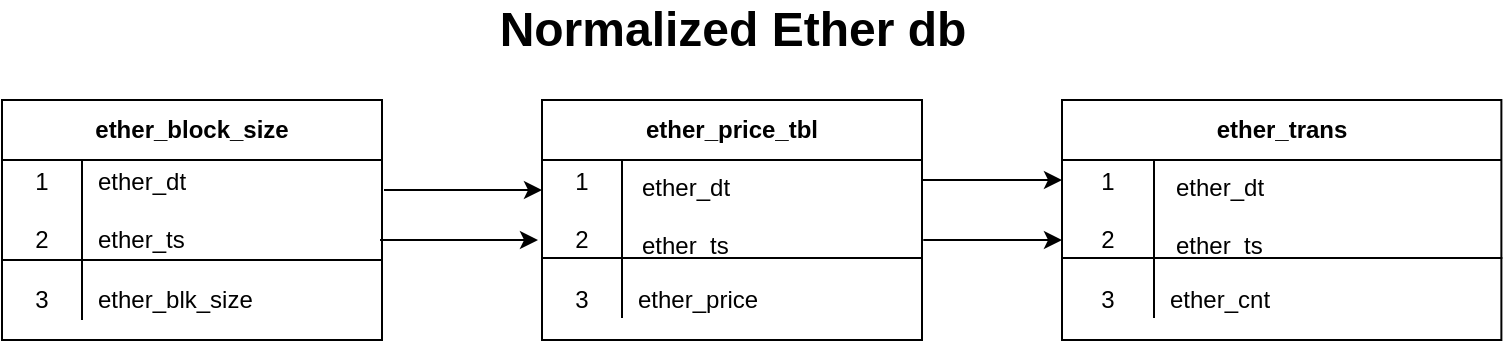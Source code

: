 <mxfile version="14.5.1" type="device"><diagram name="Page-1" id="9f46799a-70d6-7492-0946-bef42562c5a5"><mxGraphModel dx="1346" dy="877" grid="1" gridSize="10" guides="1" tooltips="1" connect="1" arrows="1" fold="1" page="1" pageScale="1" pageWidth="1100" pageHeight="850" background="#ffffff" math="0" shadow="0"><root><mxCell id="0"/><mxCell id="1" parent="0"/><mxCell id="KqXTCR9EMbEKCUedpAhl-150" value="Normalized Ether db" style="text;html=1;align=center;verticalAlign=middle;resizable=0;points=[];autosize=1;fontSize=24;fontStyle=1;container=0;" parent="1" vertex="1"><mxGeometry x="400" y="140" width="250" height="30" as="geometry"/></mxCell><mxCell id="KqXTCR9EMbEKCUedpAhl-120" value="" style="edgeStyle=elbowEdgeStyle;elbow=vertical;endArrow=classic;html=1;" parent="1" edge="1"><mxGeometry x="160" y="190" width="50" height="50" as="geometry"><mxPoint x="351" y="235" as="sourcePoint"/><mxPoint x="430" y="235" as="targetPoint"/></mxGeometry></mxCell><mxCell id="KqXTCR9EMbEKCUedpAhl-88" value="ether_block_size" style="shape=table;html=1;whiteSpace=wrap;startSize=30;container=1;collapsible=0;childLayout=tableLayout;fixedRows=1;rowLines=0;fontStyle=1;align=center;" parent="1" vertex="1"><mxGeometry x="160" y="190" width="190" height="120" as="geometry"/></mxCell><mxCell id="KqXTCR9EMbEKCUedpAhl-89" value="" style="shape=partialRectangle;html=1;whiteSpace=wrap;collapsible=0;dropTarget=0;pointerEvents=0;fillColor=none;top=0;left=0;bottom=1;right=0;points=[[0,0.5],[1,0.5]];portConstraint=eastwest;" parent="KqXTCR9EMbEKCUedpAhl-88" vertex="1"><mxGeometry y="30" width="190" height="50" as="geometry"/></mxCell><mxCell id="KqXTCR9EMbEKCUedpAhl-90" value="1&lt;br&gt;&lt;br&gt;2" style="shape=partialRectangle;html=1;whiteSpace=wrap;connectable=0;fillColor=none;top=0;left=0;bottom=0;right=0;overflow=hidden;container=0;" parent="KqXTCR9EMbEKCUedpAhl-89" vertex="1"><mxGeometry width="40" height="50" as="geometry"/></mxCell><mxCell id="KqXTCR9EMbEKCUedpAhl-91" value="ether_dt&lt;br&gt;&lt;br&gt;ether_ts" style="shape=partialRectangle;html=1;whiteSpace=wrap;connectable=0;fillColor=none;top=0;left=0;bottom=0;right=0;align=left;spacingLeft=6;overflow=hidden;container=0;" parent="KqXTCR9EMbEKCUedpAhl-89" vertex="1"><mxGeometry x="40" width="150" height="50" as="geometry"/></mxCell><mxCell id="KqXTCR9EMbEKCUedpAhl-92" value="" style="shape=partialRectangle;html=1;whiteSpace=wrap;collapsible=0;dropTarget=0;pointerEvents=0;fillColor=none;top=0;left=0;bottom=0;right=0;points=[[0,0.5],[1,0.5]];portConstraint=eastwest;" parent="KqXTCR9EMbEKCUedpAhl-88" vertex="1"><mxGeometry y="80" width="190" height="30" as="geometry"/></mxCell><mxCell id="KqXTCR9EMbEKCUedpAhl-93" value="" style="shape=partialRectangle;html=1;whiteSpace=wrap;connectable=0;fillColor=none;top=0;left=0;bottom=0;right=0;overflow=hidden;container=0;" parent="KqXTCR9EMbEKCUedpAhl-92" vertex="1"><mxGeometry width="40" height="30" as="geometry"/></mxCell><mxCell id="KqXTCR9EMbEKCUedpAhl-94" value="" style="shape=partialRectangle;html=1;whiteSpace=wrap;connectable=0;fillColor=none;top=0;left=0;bottom=0;right=0;align=left;spacingLeft=6;overflow=hidden;container=0;" parent="KqXTCR9EMbEKCUedpAhl-92" vertex="1"><mxGeometry x="40" width="150" height="30" as="geometry"/></mxCell><mxCell id="KqXTCR9EMbEKCUedpAhl-98" value="3" style="shape=partialRectangle;html=1;whiteSpace=wrap;connectable=0;fillColor=none;top=0;left=0;bottom=0;right=0;overflow=hidden;container=0;" parent="1" vertex="1"><mxGeometry x="160" y="275" width="40" height="30" as="geometry"/></mxCell><mxCell id="KqXTCR9EMbEKCUedpAhl-101" value="ether_blk_size" style="shape=partialRectangle;html=1;whiteSpace=wrap;connectable=0;fillColor=none;top=0;left=0;bottom=0;right=0;align=left;spacingLeft=6;overflow=hidden;container=0;" parent="1" vertex="1"><mxGeometry x="200" y="275" width="150" height="30" as="geometry"/></mxCell><mxCell id="G6tzKczKpzQKPgfIHIxj-3" value="" style="edgeStyle=elbowEdgeStyle;elbow=horizontal;endArrow=classic;html=1;" edge="1" parent="1"><mxGeometry x="158" y="215" width="50" height="50" as="geometry"><mxPoint x="349" y="260" as="sourcePoint"/><mxPoint x="428" y="260" as="targetPoint"/></mxGeometry></mxCell><mxCell id="G6tzKczKpzQKPgfIHIxj-6" value="" style="group" vertex="1" connectable="0" parent="1"><mxGeometry x="690" y="190" width="222" height="120" as="geometry"/></mxCell><mxCell id="KqXTCR9EMbEKCUedpAhl-69" value="ether_trans" style="shape=table;html=1;whiteSpace=wrap;startSize=30;container=1;collapsible=0;childLayout=tableLayout;fixedRows=1;rowLines=0;fontStyle=1;align=center;" parent="G6tzKczKpzQKPgfIHIxj-6" vertex="1"><mxGeometry width="219.688" height="120" as="geometry"/></mxCell><mxCell id="KqXTCR9EMbEKCUedpAhl-70" value="" style="shape=partialRectangle;html=1;whiteSpace=wrap;collapsible=0;dropTarget=0;pointerEvents=0;fillColor=none;top=0;left=0;bottom=1;right=0;points=[[0,0.5],[1,0.5]];portConstraint=eastwest;" parent="KqXTCR9EMbEKCUedpAhl-69" vertex="1"><mxGeometry y="30" width="219.688" height="49" as="geometry"/></mxCell><mxCell id="KqXTCR9EMbEKCUedpAhl-71" value="" style="shape=partialRectangle;html=1;whiteSpace=wrap;connectable=0;fillColor=none;top=0;left=0;bottom=0;right=0;overflow=hidden;container=0;" parent="KqXTCR9EMbEKCUedpAhl-70" vertex="1"><mxGeometry width="46" height="49" as="geometry"/></mxCell><mxCell id="KqXTCR9EMbEKCUedpAhl-72" value="" style="shape=partialRectangle;html=1;whiteSpace=wrap;connectable=0;fillColor=none;top=0;left=0;bottom=0;right=0;align=left;spacingLeft=6;overflow=hidden;container=0;" parent="KqXTCR9EMbEKCUedpAhl-70" vertex="1"><mxGeometry x="46" width="174" height="49" as="geometry"/></mxCell><mxCell id="KqXTCR9EMbEKCUedpAhl-73" value="" style="shape=partialRectangle;html=1;whiteSpace=wrap;collapsible=0;dropTarget=0;pointerEvents=0;fillColor=none;top=0;left=0;bottom=0;right=0;points=[[0,0.5],[1,0.5]];portConstraint=eastwest;" parent="KqXTCR9EMbEKCUedpAhl-69" vertex="1"><mxGeometry y="79" width="219.688" height="30" as="geometry"/></mxCell><mxCell id="KqXTCR9EMbEKCUedpAhl-74" value="" style="shape=partialRectangle;html=1;whiteSpace=wrap;connectable=0;fillColor=none;top=0;left=0;bottom=0;right=0;overflow=hidden;container=0;" parent="KqXTCR9EMbEKCUedpAhl-73" vertex="1"><mxGeometry width="46" height="30" as="geometry"/></mxCell><mxCell id="KqXTCR9EMbEKCUedpAhl-75" value="" style="shape=partialRectangle;html=1;whiteSpace=wrap;connectable=0;fillColor=none;top=0;left=0;bottom=0;right=0;align=left;spacingLeft=6;overflow=hidden;container=0;" parent="KqXTCR9EMbEKCUedpAhl-73" vertex="1"><mxGeometry x="46" width="174" height="30" as="geometry"/></mxCell><mxCell id="KqXTCR9EMbEKCUedpAhl-131" value="3" style="shape=partialRectangle;html=1;whiteSpace=wrap;connectable=0;fillColor=none;top=0;left=0;bottom=0;right=0;overflow=hidden;container=0;" parent="G6tzKczKpzQKPgfIHIxj-6" vertex="1"><mxGeometry y="85" width="46.25" height="30" as="geometry"/></mxCell><mxCell id="KqXTCR9EMbEKCUedpAhl-132" value="ether_cnt" style="shape=partialRectangle;html=1;whiteSpace=wrap;connectable=0;fillColor=none;top=0;left=0;bottom=0;right=0;align=left;spacingLeft=6;overflow=hidden;container=0;" parent="G6tzKczKpzQKPgfIHIxj-6" vertex="1"><mxGeometry x="46.25" y="85" width="173.438" height="30" as="geometry"/></mxCell><mxCell id="G6tzKczKpzQKPgfIHIxj-2" value="ether_dt&lt;br&gt;&lt;br&gt;ether_ts" style="shape=partialRectangle;html=1;whiteSpace=wrap;connectable=0;fillColor=none;top=0;left=0;bottom=0;right=0;align=left;spacingLeft=6;overflow=hidden;container=0;" vertex="1" parent="G6tzKczKpzQKPgfIHIxj-6"><mxGeometry x="48.562" y="33" width="173.438" height="50" as="geometry"/></mxCell><mxCell id="G6tzKczKpzQKPgfIHIxj-1" value="1&lt;br&gt;&lt;br&gt;2" style="shape=partialRectangle;html=1;whiteSpace=wrap;connectable=0;fillColor=none;top=0;left=0;bottom=0;right=0;overflow=hidden;container=0;" vertex="1" parent="G6tzKczKpzQKPgfIHIxj-6"><mxGeometry y="30" width="46.25" height="50" as="geometry"/></mxCell><mxCell id="G6tzKczKpzQKPgfIHIxj-40" value="" style="edgeStyle=elbowEdgeStyle;elbow=vertical;endArrow=classic;html=1;" edge="1" parent="G6tzKczKpzQKPgfIHIxj-6"><mxGeometry x="-290.219" y="25" width="57.812" height="50" as="geometry"><mxPoint x="-69.375" y="70" as="sourcePoint"/><mxPoint y="70" as="targetPoint"/></mxGeometry></mxCell><mxCell id="G6tzKczKpzQKPgfIHIxj-27" value="" style="group" vertex="1" connectable="0" parent="1"><mxGeometry x="430" y="190" width="192" height="120" as="geometry"/></mxCell><mxCell id="G6tzKczKpzQKPgfIHIxj-28" value="ether_price_tbl" style="shape=table;html=1;whiteSpace=wrap;startSize=30;container=1;collapsible=0;childLayout=tableLayout;fixedRows=1;rowLines=0;fontStyle=1;align=center;" vertex="1" parent="G6tzKczKpzQKPgfIHIxj-27"><mxGeometry width="190" height="120" as="geometry"/></mxCell><mxCell id="G6tzKczKpzQKPgfIHIxj-29" value="" style="shape=partialRectangle;html=1;whiteSpace=wrap;collapsible=0;dropTarget=0;pointerEvents=0;fillColor=none;top=0;left=0;bottom=1;right=0;points=[[0,0.5],[1,0.5]];portConstraint=eastwest;" vertex="1" parent="G6tzKczKpzQKPgfIHIxj-28"><mxGeometry y="30" width="190" height="49" as="geometry"/></mxCell><mxCell id="G6tzKczKpzQKPgfIHIxj-30" value="" style="shape=partialRectangle;html=1;whiteSpace=wrap;connectable=0;fillColor=none;top=0;left=0;bottom=0;right=0;overflow=hidden;container=0;" vertex="1" parent="G6tzKczKpzQKPgfIHIxj-29"><mxGeometry width="40" height="49" as="geometry"/></mxCell><mxCell id="G6tzKczKpzQKPgfIHIxj-31" value="" style="shape=partialRectangle;html=1;whiteSpace=wrap;connectable=0;fillColor=none;top=0;left=0;bottom=0;right=0;align=left;spacingLeft=6;overflow=hidden;container=0;" vertex="1" parent="G6tzKczKpzQKPgfIHIxj-29"><mxGeometry x="40" width="150" height="49" as="geometry"/></mxCell><mxCell id="G6tzKczKpzQKPgfIHIxj-32" value="" style="shape=partialRectangle;html=1;whiteSpace=wrap;collapsible=0;dropTarget=0;pointerEvents=0;fillColor=none;top=0;left=0;bottom=0;right=0;points=[[0,0.5],[1,0.5]];portConstraint=eastwest;" vertex="1" parent="G6tzKczKpzQKPgfIHIxj-28"><mxGeometry y="79" width="190" height="30" as="geometry"/></mxCell><mxCell id="G6tzKczKpzQKPgfIHIxj-33" value="" style="shape=partialRectangle;html=1;whiteSpace=wrap;connectable=0;fillColor=none;top=0;left=0;bottom=0;right=0;overflow=hidden;container=0;" vertex="1" parent="G6tzKczKpzQKPgfIHIxj-32"><mxGeometry width="40" height="30" as="geometry"/></mxCell><mxCell id="G6tzKczKpzQKPgfIHIxj-34" value="" style="shape=partialRectangle;html=1;whiteSpace=wrap;connectable=0;fillColor=none;top=0;left=0;bottom=0;right=0;align=left;spacingLeft=6;overflow=hidden;container=0;" vertex="1" parent="G6tzKczKpzQKPgfIHIxj-32"><mxGeometry x="40" width="150" height="30" as="geometry"/></mxCell><mxCell id="G6tzKczKpzQKPgfIHIxj-35" value="3" style="shape=partialRectangle;html=1;whiteSpace=wrap;connectable=0;fillColor=none;top=0;left=0;bottom=0;right=0;overflow=hidden;container=0;" vertex="1" parent="G6tzKczKpzQKPgfIHIxj-27"><mxGeometry y="85" width="40" height="30" as="geometry"/></mxCell><mxCell id="G6tzKczKpzQKPgfIHIxj-36" value="ether_price" style="shape=partialRectangle;html=1;whiteSpace=wrap;connectable=0;fillColor=none;top=0;left=0;bottom=0;right=0;align=left;spacingLeft=6;overflow=hidden;container=0;" vertex="1" parent="G6tzKczKpzQKPgfIHIxj-27"><mxGeometry x="40" y="85" width="150" height="30" as="geometry"/></mxCell><mxCell id="G6tzKczKpzQKPgfIHIxj-37" value="ether_dt&lt;br&gt;&lt;br&gt;ether_ts" style="shape=partialRectangle;html=1;whiteSpace=wrap;connectable=0;fillColor=none;top=0;left=0;bottom=0;right=0;align=left;spacingLeft=6;overflow=hidden;container=0;" vertex="1" parent="G6tzKczKpzQKPgfIHIxj-27"><mxGeometry x="42" y="33" width="150" height="50" as="geometry"/></mxCell><mxCell id="G6tzKczKpzQKPgfIHIxj-38" value="1&lt;br&gt;&lt;br&gt;2" style="shape=partialRectangle;html=1;whiteSpace=wrap;connectable=0;fillColor=none;top=0;left=0;bottom=0;right=0;overflow=hidden;container=0;" vertex="1" parent="G6tzKczKpzQKPgfIHIxj-27"><mxGeometry y="30" width="40" height="50" as="geometry"/></mxCell><mxCell id="G6tzKczKpzQKPgfIHIxj-39" value="" style="edgeStyle=elbowEdgeStyle;elbow=vertical;endArrow=classic;html=1;" edge="1" parent="1"><mxGeometry x="429" y="185" width="50" height="50" as="geometry"><mxPoint x="620" y="230" as="sourcePoint"/><mxPoint x="690" y="230" as="targetPoint"/></mxGeometry></mxCell></root></mxGraphModel></diagram></mxfile>